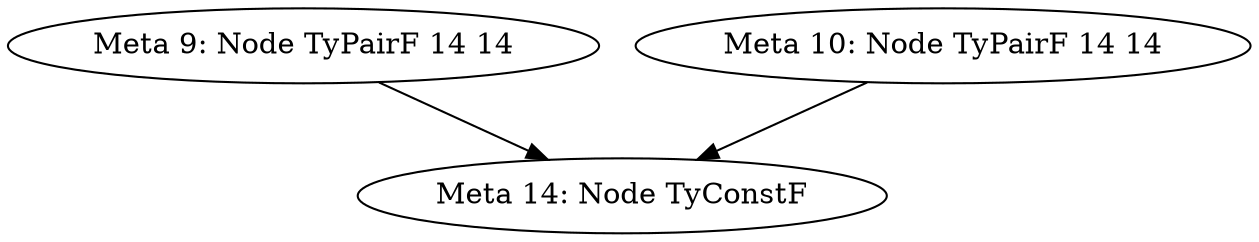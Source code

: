 digraph 
{
  "9" [label="Meta 9: Node TyPairF 14 14"]
  "10" [label="Meta 10: Node TyPairF 14 14"]
  "14" [label="Meta 14: Node TyConstF"]
  "9" -> "14"
  "10" -> "14"
}
